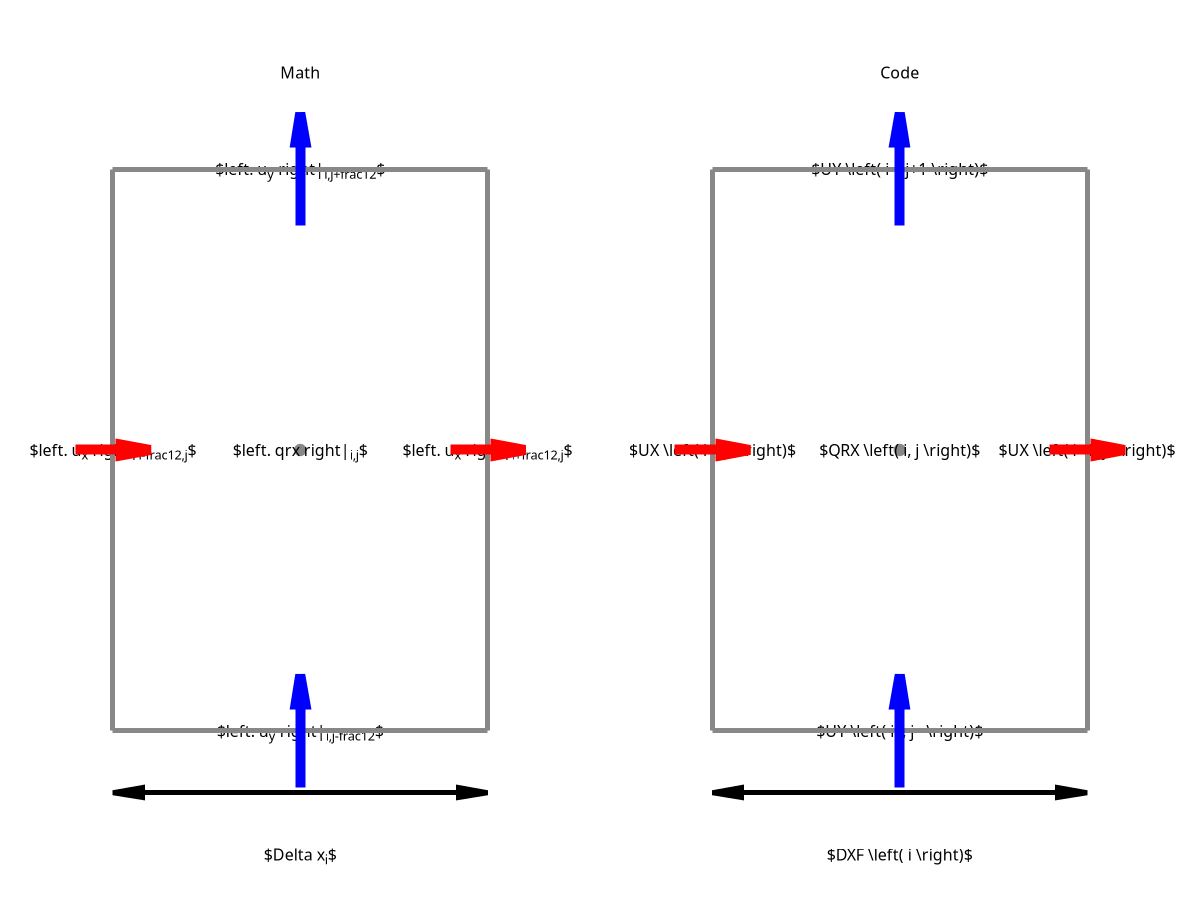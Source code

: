 reset
{
  set terminal epslatex standalone color size 8,4 font ',17'
  set output 'compute_potential1.tex'
  unset border
  set lmargin 0.
  set rmargin 0.
  set bmargin 0.
  set tmargin 0.
  unset xlabel
  unset ylabel
  set xrange [0:8]
  set yrange [0:4]
  unset xtics
  unset ytics
  set format x ''
  set format y ''
  set style line 1 lc rgb '#888888' lw 5
  set style line 2 lc rgb '#FF0000' lw 10
  set style line 3 lc rgb '#0000FF' lw 10
  set style line 4 lc rgb '#000000' lw 5
  set style arrow 1 nohead front ls 1
  set style arrow 2 head size 0.2,10 filled front ls 2
  set style arrow 3 head size 0.2,10 filled front ls 3
  set style arrow 4 heads size 0.2,10 filled front ls 4
  al = 0.25
## left
  set label 'Math' center at graph 0.25, graph 0.92
  ox = 0.75
  oy = 0.75
  lx = 2.5
  ly = 2.5
# grid
  set arrow from first ox,    first oy    to first ox+lx, first oy    as 1
  set arrow from first ox,    first oy+ly to first ox+lx, first oy+ly as 1
  set arrow from first ox,    first oy    to first ox,    first oy+ly as 1
  set arrow from first ox+lx, first oy    to first ox+lx, first oy+ly as 1
# grid size
  set arrow from first ox,    first oy-1.1*al to first ox+lx, first oy-1.1*al as 4
  set label '$\Delta x_i$' center at first ox+0.5*lx, first oy-2.2*al
# ux
  set arrow from first ox-al,     first oy+0.5*ly to first ox+al,     first oy+0.5*ly as 2
  set arrow from first ox+lx-al,  first oy+0.5*ly to first ox+lx+al,  first oy+0.5*ly as 2
  set label '$\left. u_x \right|_{i-\frac{1}{2},j}$' center at first ox,   oy+0.5*ly front
  set label '$\left. u_x \right|_{i+\frac{1}{2},j}$' center at first ox+lx,oy+0.5*ly front
# uy
  set arrow from first ox+0.5*ly, first oy-al     to first ox+0.5*ly, first oy+al     as 3
  set arrow from first ox+0.5*ly, first oy+lx-al  to first ox+0.5*ly, first oy+lx+al  as 3
  set label '$\left. u_y \right|_{i,j-\frac{1}{2}}$' center at first ox+0.5*lx,oy    front
  set label '$\left. u_y \right|_{i,j+\frac{1}{2}}$' center at first ox+0.5*lx,oy+ly front
# qrx
  set object circle center first ox+0.5*lx, first oy+0.5*ly size first 0.125*al fs solid 1.0 fc rgb '#888888' lw 3
  set label '$\left. qrx \right|_{i,j}$' center at first ox+0.5*lx,oy+0.5*ly front
## right
  set label 'Code' center at graph 0.75, graph 0.92
  ox = 4.75
  oy = 0.75
  lx = 2.5
  ly = 2.5
# grid
  set arrow from first ox   , first oy    to first ox+lx, first oy    as 1
  set arrow from first ox   , first oy+ly to first ox+lx, first oy+ly as 1
  set arrow from first ox   , first oy    to first ox   , first oy+ly as 1
  set arrow from first ox+lx, first oy    to first ox+lx, first oy+ly as 1
# grid size
  set arrow from first ox,    first oy-1.1*al to first ox+lx, first oy-1.1*al as 4
  set label '$DXF \left( i \right)$' center at first ox+0.5*lx, first oy-2.2*al
# ux
  set arrow from first ox-al,     first oy+0.5*ly to first ox+al,     first oy+0.5*ly as 2
  set arrow from first ox+lx-al,  first oy+0.5*ly to first ox+lx+al,  first oy+0.5*ly as 2
  set label '$UX \left( i  , j   \right)$' center at first ox,   oy+0.5*ly front
  set label '$UX \left( i+1, j   \right)$' center at first ox+lx,oy+0.5*ly front
# uy
  set arrow from first ox+0.5*ly, first oy-al     to first ox+0.5*ly, first oy+al     as 3
  set arrow from first ox+0.5*ly, first oy+lx-al  to first ox+0.5*ly, first oy+lx+al  as 3
  set label '$UY \left( i  , j   \right)$' center at first ox+0.5*lx,oy    front
  set label '$UY \left( i  , j+1 \right)$' center at first ox+0.5*lx,oy+ly front
# qrx
  set object circle center first ox+0.5*lx, first oy+0.5*ly size first 0.125*al fs solid 1.0 fc rgb '#888888' lw 3
  set label '$QRX \left( i, j \right)$' center at first ox+0.5*lx,oy+0.5*ly front
  plot \
    NaN notitle
}

reset
{
  lx = 7.
  ly = 11.
  #
  set terminal epslatex standalone color size 2*lx+6.,ly+2. font ',20'
  set output 'compute_potential2.tex'
  #
  unset border
  set lmargin 0.
  set rmargin 0.
  set bmargin 0.
  set tmargin 0.
  #
  unset xlabel
  unset ylabel
  #
  set xrange [-2.5:2*lx+3.5]
  set yrange [-0.5:ly+1.5]
  #
  unset xtics
  unset ytics
  #
  set style line 1 lc rgb '#000000' lw 5  dt 2
  set style line 2 lc rgb '#000000' lw 10
  set style line 3 lc rgb '#FF0000' lw 10
  #
  set style arrow 1 nohead front ls 1
  set style arrow 2 head size graph 0.02,20. filled front ls 2
  set style arrow 3 head size graph 0.02,20. filled front ls 3
  #
  ## left
  ox = 0.
  oy = 0.
  # process 0
  set object rectangle from first ox+0., first oy+0. to first ox+lx, first oy+3. fc rgb '#FF0000' fillstyle solid 0.25 border lc rgb '#000000' lw 20 back
  set label 'mpirank 0' center at first -1.25, first 1.5
  # process 1
  set object rectangle from first ox+0., first oy+3. to first ox+lx, first oy+7. fc rgb '#0000FF' fillstyle solid 0.25 border lc rgb '#000000' lw 20 back
  set label 'mpirank 1' center at first -1.25, first 5.0
  # process 2
  set object rectangle from first ox+0., first oy+7. to first ox+lx, first oy+ly fc rgb '#33AA00' fillstyle solid 0.25 border lc rgb '#000000' lw 20 back
  set label 'mpirank 2' center at first -1.25, first 9.0
  # horizontal
  do for [j=0:ly:1] {
    set arrow from first ox+0., first j to first ox+lx, j as 1
  }
  # vertical
  do for [i=0:lx:1] {
    set arrow from first ox+i, first 0. to first ox+i, ly as 1
  }
  # potential positions
  do for [j=1:ly:1] {
    do for [i=1:lx:1] {
      set object circle center first ox+(i-0.5), first oy+(j-0.5) size first 1./32. fs solid 1.0 fc rgb '#888888' lw 3
    }
  }
  # memory alignment
  set arrow from first ox-0.5, first oy+0.5 to first ox+lx   +0.5, first oy+0.5 as 3
  set arrow from first ox-0.5, first oy+1.5 to first ox+lx/3.+0.5, first oy+1.5 as 3
  ## right
  ox = lx+3.
  oy = 0.
  # process 0
  set object rectangle from first ox+0., first oy+0. to first ox+2., first oy+ly fc rgb '#FF0000' fillstyle solid 0.25 border lc rgb '#000000' lw 20 back
  set label 'mpirank 0' center at first ox+1.0, first ly+1.0
  # process 1
  set object rectangle from first ox+2., first oy+0. to first ox+4., first oy+ly fc rgb '#0000FF' fillstyle solid 0.25 border lc rgb '#000000' lw 20 back
  set label 'mpirank 1' center at first ox+3.0, first ly+1.0
  # process 2
  set object rectangle from first ox+4., first oy+0. to first ox+lx, first oy+ly fc rgb '#33AA00' fillstyle solid 0.25 border lc rgb '#000000' lw 20 back
  set label 'mpirank 2' center at first ox+5.5, first ly+1.0
  # horizontal
  do for [j=0:ly:1] {
    set arrow from first ox+0., first j to first ox+lx, j as 1
  }
  # vertical
  do for [i=0:lx:1] {
    set arrow from first ox+i, first 0. to first ox+i, ly as 1
  }
  # potential positions
  do for [j=1:ly:1] {
    do for [i=1:lx:1] {
      set object circle center first ox+(i-0.5), first oy+(j-0.5) size first 1./32. fs solid 1.0 fc rgb '#888888' lw 3
    }
  }
  # memory alignment
  set arrow from first ox+0.5, first oy-0.5 to first ox+0.5, first oy+ly   +0.5 as 3
  set arrow from first ox+1.5, first oy-0.5 to first ox+1.5, first oy+ly/3.+0.5 as 3
  ## arrow
  set arrow from first lx+0.5, first 0.5*ly to first lx+2.5, first 0.5*ly as 2
  plot \
    NaN notitle
}

reset
{
  lx = 7.
  ly = 11.
  #
  set terminal epslatex standalone color size 2*lx+6.,ly+2. font ',20'
  set output 'compute_potential3.tex'
  #
  unset border
  set lmargin 0.
  set rmargin 0.
  set bmargin 0.
  set tmargin 0.
  #
  unset xlabel
  unset ylabel
  #
  set xrange [-2.5:2*lx+3.5]
  set yrange [-0.5:ly+1.5]
  #
  unset xtics
  unset ytics
  #
  set style line 1 lc rgb '#000000' lw 5  dt 2
  set style line 2 lc rgb '#000000' lw 10
  set style line 3 lc rgb '#FF0000' lw 10
  #
  set style arrow 1 nohead front ls 1
  set style arrow 2 head size graph 0.02,20. filled front ls 2
  set style arrow 3 head size graph 0.02,20. filled front ls 3
  #
  ## left
  ox = 0.
  oy = 0.
  # process 0
  set object rectangle from first ox+0., first oy+0. to first ox+2., first oy+ly fc rgb '#FF0000' fillstyle solid 0.25 border lc rgb '#000000' lw 20 back
  set label 'mpirank 0' center at first ox+1.0, first ly+1.0
  # process 1
  set object rectangle from first ox+2., first oy+0. to first ox+4., first oy+ly fc rgb '#0000FF' fillstyle solid 0.25 border lc rgb '#000000' lw 20 back
  set label 'mpirank 1' center at first ox+3.0, first ly+1.0
  # process 2
  set object rectangle from first ox+4., first oy+0. to first ox+lx, first oy+ly fc rgb '#33AA00' fillstyle solid 0.25 border lc rgb '#000000' lw 20 back
  set label 'mpirank 2' center at first ox+5.5, first ly+1.0
  # horizontal
  do for [j=0:ly:1] {
    set arrow from first ox+0., first j to first ox+lx, j as 1
  }
  # vertical
  do for [i=0:lx:1] {
    set arrow from first ox+i, first 0. to first ox+i, ly as 1
  }
  # potential positions
  do for [j=1:ly:1] {
    do for [i=1:lx:1] {
      set object circle center first ox+(i-0.5), first oy+(j-0.5) size first 1./32. fs solid 1.0 fc rgb '#888888' lw 3
    }
  }
  # memory alignment
  set arrow from first ox+0.5, first oy-0.5 to first ox+0.5, first oy+ly   +0.5 as 3
  set arrow from first ox+1.5, first oy-0.5 to first ox+1.5, first oy+ly/3.+0.5 as 3
  ## right
  ox = lx+3.
  oy = 0.
  # process 0
  set object rectangle from first ox+0., first oy+0. to first ox+2., first oy+6. fc rgb '#FF0000' fillstyle solid 0.25 border lc rgb '#000000' lw 20 back
  set label 'mpirank 0' center at first ox+1.0, first ly+1.0
  # process 1
  set object rectangle from first ox+2., first oy+0. to first ox+4., first oy+6. fc rgb '#0000FF' fillstyle solid 0.25 border lc rgb '#000000' lw 20 back
  set label 'mpirank 1' center at first ox+3.0, first ly+1.0
  # process 2
  set object rectangle from first ox+4., first oy+0. to first ox+lx, first oy+6. fc rgb '#33AA00' fillstyle solid 0.25 border lc rgb '#000000' lw 20 back
  set label 'mpirank 2' center at first ox+5.5, first ly+1.0
  # horizontal
  do for [j=0:6.:1] {
    set arrow from first ox+0., first j to first ox+lx, j as 1
  }
  # vertical
  do for [i=0:lx:1] {
    set arrow from first ox+i, first 0. to first ox+i, 6. as 1
  }
  # potential positions
  do for [j=1:6:1] {
    do for [i=1:lx:1] {
      set object circle center first ox+(i-0.5), first oy+(j-0.5) size first 1./32. fs solid 1.0 fc rgb '#888888' lw 3
    }
  }
  # memory alignment
  set arrow from first ox+0.5, first oy-0.5 to first ox+0.5, first oy+6.+0.5 as 3
  set arrow from first ox+1.5, first oy-0.5 to first ox+1.5, first oy+2.+0.5 as 3
  ## arrow
  set arrow from first lx+0.5, first 0.5*ly to first lx+2.5, first 0.5*ly as 2
  plot \
    NaN notitle
}

reset
{
  array xf[4] = [0., 1.0, 2.5, 4.5]
  #
  set terminal epslatex standalone color size 13.,4.5 font ',20'
  set output 'compute_potential4.tex'
  #
  unset border
  set lmargin 0.
  set rmargin 0.
  set bmargin 0.
  set tmargin 0.
  #
  unset xlabel
  unset ylabel
  #
  set xrange [0.:13.]
  set yrange [0.:4.5]
  #
  unset xtics
  unset ytics
  #
  set style line 1 lc rgb '#000000' lw 10
  #
  set style arrow 1 nohead front ls 1
  set style arrow 2 heads size 0.1,20 filled front ls 1
  ly = 2.5
  ## left
  ox = 1.00
  oy = 0.75
  set label 'Math' center at first 3.25, first 4.25
# grid
  set arrow from first ox+xf[1], first oy    to first ox+xf[4], first oy    as 1
  set arrow from first ox+xf[1], first oy+ly to first ox+xf[4], first oy+ly as 1
  do for [i=1:4:1] {
    set arrow from first ox+xf[i], first oy to first ox+xf[i], first oy+ly as 1
  }
# pressure dots
  array strings[3] = ['$\Psi_{i-1,J}$', '$\Psi_{i,J}$', '$\Psi_{i+1,J}$']
  do for [i=1:3:1] {
    set object circle center first ox+0.5*(xf[i]+xf[i+1]), first oy+0.5*ly size first 1./32. fs solid 1.0 fc rgb '#888888' lw 3
    set label strings[i] center at first ox+0.5*(xf[i]+xf[i+1]), first oy+0.5*ly
  }
# grid size
  set arrow from first ox+0.5*(xf[1]+xf[2]), first oy+ly+0.25 to first ox+0.5*(xf[2]+xf[3]), first oy+ly+0.25 as 2
  set label '$\Delta x_{i-\frac{1}{2}}$' center at first ox+xf[2], first oy+ly+0.5
  set arrow from first ox+xf[2], first oy-0.25 to first ox+xf[3], first oy-0.25 as 2
  set label '$\Delta x_i$' center at first ox+0.5*(xf[2]+xf[3]), first oy-0.5
  set arrow from first ox+0.5*(xf[2]+xf[3]), first oy+ly+0.25 to first ox+0.5*(xf[3]+xf[4]), first oy+ly+0.25 as 2
  set label '$\Delta x_{i+\frac{1}{2}}$' center at first ox+xf[3], first oy+ly+0.5
  # ## right
  ox = 7.50
  oy = 0.75
  set label 'Code' center at first 9.75, first 4.25
# grid
  set arrow from first ox+xf[1], first oy    to first ox+xf[4], first oy    as 1
  set arrow from first ox+xf[1], first oy+ly to first ox+xf[4], first oy+ly as 1
  do for [i=1:4:1] {
    set arrow from first ox+xf[i], first oy to first ox+xf[i], first oy+ly as 1
  }
# pressure dots
  array strings[3] = ['$QCX \left( i-1, J \right)$', '$QCX \left( i, J \right)$', '$QCX \left( i+1, J \right)$']
  do for [i=1:3:1] {
    set object circle center first ox+0.5*(xf[i]+xf[i+1]), first oy+0.5*ly size first 1./32. fs solid 1.0 fc rgb '#888888' lw 3
    if(i % 2 == 0){
      set label strings[i] center at first ox+0.5*(xf[i]+xf[i+1]), first oy+0.5*ly+0.25
    }else{
      set label strings[i] center at first ox+0.5*(xf[i]+xf[i+1]), first oy+0.5*ly-0.25
    }
  }
# grid size
  set arrow from first ox+0.5*(xf[1]+xf[2]), first oy+ly+0.25 to first ox+0.5*(xf[2]+xf[3]), first oy+ly+0.25 as 2
  set label '$DXC \left( i \right)$' center at first ox+xf[2], first oy+ly+0.5
  set arrow from first ox+xf[2], first oy-0.25 to first ox+xf[3], first oy-0.25 as 2
  set label '$DXF \left( i \right)$' center at first ox+0.5*(xf[2]+xf[3]), first oy-0.5
  set arrow from first ox+0.5*(xf[2]+xf[3]), first oy+ly+0.25 to first ox+0.5*(xf[3]+xf[4]), first oy+ly+0.25 as 2
  set label '$DXC \left( i + 1 \right)$' center at first ox+xf[3], first oy+ly+0.5
  plot \
    NaN notitle
}

reset
{
  lx = 7.
  ly = 6.
  #
  set terminal epslatex standalone color size 2*lx+6.,ly+2. font ',20'
  set output 'compute_potential5.tex'
  #
  unset border
  set lmargin 0.
  set rmargin 0.
  set bmargin 0.
  set tmargin 0.
  #
  unset xlabel
  unset ylabel
  #
  set xrange [-2.5:2*lx+3.5]
  set yrange [-0.5:ly+1.5]
  #
  unset xtics
  unset ytics
  #
  set style line 1 lc rgb '#000000' lw 5  dt 2
  set style line 2 lc rgb '#000000' lw 10
  set style line 3 lc rgb '#FF0000' lw 10
  #
  set style arrow 1 nohead front ls 1
  set style arrow 2 head size graph 0.02,20. filled front ls 2
  set style arrow 3 head size graph 0.02,20. filled front ls 3
  #
  ## left
  ox = -2.
  oy = 0.
  # process 0
  set object rectangle from first ox+0., first oy+0. to first ox+2., first oy+ly fc rgb '#FF0000' fillstyle solid 0.25 border lc rgb '#000000' lw 20 back
  set label 'mpirank 0' center at first ox+1.0, first ly+1.0
  # process 1
  set object rectangle from first ox+2., first oy+0. to first ox+4., first oy+ly fc rgb '#0000FF' fillstyle solid 0.25 border lc rgb '#000000' lw 20 back
  set label 'mpirank 1' center at first ox+3.0, first ly+1.0
  # process 2
  set object rectangle from first ox+4., first oy+0. to first ox+lx, first oy+ly fc rgb '#33AA00' fillstyle solid 0.25 border lc rgb '#000000' lw 20 back
  set label 'mpirank 2' center at first ox+5.5, first ly+1.0
  # horizontal
  do for [j=0:ly:1] {
    set arrow from first ox+0., first j to first ox+lx, j as 1
  }
  # vertical
  do for [i=0:lx:1] {
    set arrow from first ox+i, first 0. to first ox+i, ly as 1
  }
  # potential positions
  do for [j=1:6:1] {
    do for [i=1:lx:1] {
      set object circle center first ox+(i-0.5), first oy+(j-0.5) size first 1./32. fs solid 1.0 fc rgb '#888888' lw 3
    }
  }
  # memory alignment
  set arrow from first ox+0.5, first oy-0.5 to first ox+0.5, first oy+ly   +0.5 as 3
  set arrow from first ox+1.5, first oy-0.5 to first ox+1.5, first oy+ly/3.+0.5 as 3
  ## right
  ox = lx+1.
  oy = 0.
  # process 0
  set object rectangle from first ox+0., first oy+0. to first ox+lx, first oy+2. fc rgb '#FF0000' fillstyle solid 0.25 border lc rgb '#000000' lw 20 back
  set label 'mpirank 0' center at first ox+lx+1.0, first oy+1.0
  # process 1
  set object rectangle from first ox+0., first oy+2. to first ox+lx, first oy+4. fc rgb '#0000FF' fillstyle solid 0.25 border lc rgb '#000000' lw 20 back
  set label 'mpirank 1' center at first ox+lx+1.0, first oy+3.0
  # process 2
  set object rectangle from first ox+0., first oy+4. to first ox+lx, first oy+6. fc rgb '#33AA00' fillstyle solid 0.25 border lc rgb '#000000' lw 20 back
  set label 'mpirank 2' center at first ox+lx+1.0, first oy+5.0
  # horizontal
  do for [j=0:6.:1] {
    set arrow from first ox+0., first j to first ox+lx, j as 1
  }
  # vertical
  do for [i=0:lx:1] {
    set arrow from first ox+i, first 0. to first ox+i, 6. as 1
  }
  # potential positions
  do for [j=1:6:1] {
    do for [i=1:lx:1] {
      set object circle center first ox+(i-0.5), first oy+(j-0.5) size first 1./32. fs solid 1.0 fc rgb '#888888' lw 3
    }
  }
  # memory alignment
  set arrow from first ox-0.5, first oy+0.5 to first ox+lx+0.5, first oy+0.5 as 3
  set arrow from first ox-0.5, first oy+1.5 to first ox   +2.5, first oy+1.5 as 3
  ## arrow
  set arrow from first lx-1.5, first 0.5*ly to first lx+0.5, first 0.5*ly as 2
  plot \
    NaN notitle
}

reset
{
  lx = 7.
  ly = 6.
  #
  set terminal epslatex standalone color size 2*lx+6.,ly+2. font ',20'
  set output 'compute_potential6.tex'
  #
  unset border
  set lmargin 0.
  set rmargin 0.
  set bmargin 0.
  set tmargin 0.
  #
  unset xlabel
  unset ylabel
  #
  set xrange [-2.5:2*lx+3.5]
  set yrange [-0.5:ly+1.5]
  #
  unset xtics
  unset ytics
  #
  set style line 1 lc rgb '#000000' lw 5  dt 2
  set style line 2 lc rgb '#000000' lw 10
  set style line 3 lc rgb '#FF0000' lw 10
  #
  set style arrow 1 nohead front ls 1
  set style arrow 2 head size graph 0.02,20. filled front ls 2
  set style arrow 3 head size graph 0.02,20. filled front ls 3
  #
  ## left
  ox = 0.
  oy = 0.
  # process 0
  set object rectangle from first ox+0., first oy+0. to first ox+lx, first oy+2. fc rgb '#FF0000' fillstyle solid 0.25 border lc rgb '#000000' lw 20 back
  set label 'mpirank 0' center at first ox-1.0, first oy+1.0
  # process 1
  set object rectangle from first ox+0., first oy+2. to first ox+lx, first oy+4. fc rgb '#0000FF' fillstyle solid 0.25 border lc rgb '#000000' lw 20 back
  set label 'mpirank 1' center at first ox-1.0, first oy+3.0
  # process 2
  set object rectangle from first ox+0., first oy+4. to first ox+lx, first oy+6. fc rgb '#33AA00' fillstyle solid 0.25 border lc rgb '#000000' lw 20 back
  set label 'mpirank 2' center at first ox-1.0, first oy+5.0
  # horizontal
  do for [j=0:6.:1] {
    set arrow from first ox+0., first j to first ox+lx, j as 1
  }
  # vertical
  do for [i=0:lx:1] {
    set arrow from first ox+i, first 0. to first ox+i, 6. as 1
  }
  # potential positions
  do for [j=1:6:1] {
    do for [i=1:lx:1] {
      set object circle center first ox+(i-0.5), first oy+(j-0.5) size first 1./32. fs solid 1.0 fc rgb '#888888' lw 3
    }
  }
  # memory alignment
  set arrow from first ox-0.5, first oy+0.5 to first ox+lx+0.5, first oy+0.5 as 3
  set arrow from first ox-0.5, first oy+1.5 to first ox   +2.5, first oy+1.5 as 3
  ## right
  ox = lx+3.
  oy = 0.
  # process 0
  set object rectangle from first ox+0., first oy+0. to first ox+2., first oy+ly fc rgb '#FF0000' fillstyle solid 0.25 border lc rgb '#000000' lw 20 back
  set label 'mpirank 0' center at first ox+1.0, first ly+1.0
  # process 1
  set object rectangle from first ox+2., first oy+0. to first ox+4., first oy+ly fc rgb '#0000FF' fillstyle solid 0.25 border lc rgb '#000000' lw 20 back
  set label 'mpirank 1' center at first ox+3.0, first ly+1.0
  # process 2
  set object rectangle from first ox+4., first oy+0. to first ox+lx, first oy+ly fc rgb '#33AA00' fillstyle solid 0.25 border lc rgb '#000000' lw 20 back
  set label 'mpirank 2' center at first ox+5.5, first ly+1.0
  # horizontal
  do for [j=0:ly:1] {
    set arrow from first ox+0., first j to first ox+lx, j as 1
  }
  # vertical
  do for [i=0:lx:1] {
    set arrow from first ox+i, first 0. to first ox+i, ly as 1
  }
  # potential positions
  do for [j=1:6:1] {
    do for [i=1:lx:1] {
      set object circle center first ox+(i-0.5), first oy+(j-0.5) size first 1./32. fs solid 1.0 fc rgb '#888888' lw 3
    }
  }
  # memory alignment
  set arrow from first ox+0.5, first oy-0.5 to first ox+0.5, first oy+ly   +0.5 as 3
  set arrow from first ox+1.5, first oy-0.5 to first ox+1.5, first oy+ly/3.+0.5 as 3
  ## arrow
  set arrow from first lx+0.5, first 0.5*ly to first lx+2.5, first 0.5*ly as 2
  plot \
    NaN notitle
}

reset
{
  lx = 7.
  ly = 11.
  #
  set terminal epslatex standalone color size 2*lx+6.,ly+2. font ',20'
  set output 'compute_potential7.tex'
  #
  unset border
  set lmargin 0.
  set rmargin 0.
  set bmargin 0.
  set tmargin 0.
  #
  unset xlabel
  unset ylabel
  #
  set xrange [-2.5:2*lx+3.5]
  set yrange [-0.5:ly+1.5]
  #
  unset xtics
  unset ytics
  #
  set style line 1 lc rgb '#000000' lw 5  dt 2
  set style line 2 lc rgb '#000000' lw 10
  set style line 3 lc rgb '#FF0000' lw 10
  #
  set style arrow 1 nohead front ls 1
  set style arrow 2 head size graph 0.02,20. filled front ls 2
  set style arrow 3 head size graph 0.02,20. filled front ls 3
  #
  ## left
  ox = 0.
  oy = 0.
  # process 0
  set object rectangle from first ox+0., first oy+0. to first ox+2., first oy+6. fc rgb '#FF0000' fillstyle solid 0.25 border lc rgb '#000000' lw 20 back
  set label 'mpirank 0' center at first ox+1.0, first ly+1.0
  # process 1
  set object rectangle from first ox+2., first oy+0. to first ox+4., first oy+6. fc rgb '#0000FF' fillstyle solid 0.25 border lc rgb '#000000' lw 20 back
  set label 'mpirank 1' center at first ox+3.0, first ly+1.0
  # process 2
  set object rectangle from first ox+4., first oy+0. to first ox+lx, first oy+6. fc rgb '#33AA00' fillstyle solid 0.25 border lc rgb '#000000' lw 20 back
  set label 'mpirank 2' center at first ox+5.5, first ly+1.0
  # horizontal
  do for [j=0:6.:1] {
    set arrow from first ox+0., first j to first ox+lx, j as 1
  }
  # vertical
  do for [i=0:lx:1] {
    set arrow from first ox+i, first 0. to first ox+i, 6. as 1
  }
  # potential positions
  do for [j=1:6:1] {
    do for [i=1:lx:1] {
      set object circle center first ox+(i-0.5), first oy+(j-0.5) size first 1./32. fs solid 1.0 fc rgb '#888888' lw 3
    }
  }
  # memory alignment
  set arrow from first ox+0.5, first oy-0.5 to first ox+0.5, first oy+6.+0.5 as 3
  set arrow from first ox+1.5, first oy-0.5 to first ox+1.5, first oy+2.+0.5 as 3
  ## left
  ox = lx+3.
  oy = 0.
  # process 0
  set object rectangle from first ox+0., first oy+0. to first ox+2., first oy+ly fc rgb '#FF0000' fillstyle solid 0.25 border lc rgb '#000000' lw 20 back
  set label 'mpirank 0' center at first ox+1.0, first ly+1.0
  # process 1
  set object rectangle from first ox+2., first oy+0. to first ox+4., first oy+ly fc rgb '#0000FF' fillstyle solid 0.25 border lc rgb '#000000' lw 20 back
  set label 'mpirank 1' center at first ox+3.0, first ly+1.0
  # process 2
  set object rectangle from first ox+4., first oy+0. to first ox+lx, first oy+ly fc rgb '#33AA00' fillstyle solid 0.25 border lc rgb '#000000' lw 20 back
  set label 'mpirank 2' center at first ox+5.5, first ly+1.0
  # horizontal
  do for [j=0:ly:1] {
    set arrow from first ox+0., first j to first ox+lx, j as 1
  }
  # vertical
  do for [i=0:lx:1] {
    set arrow from first ox+i, first 0. to first ox+i, ly as 1
  }
  # potential positions
  do for [j=1:ly:1] {
    do for [i=1:lx:1] {
      set object circle center first ox+(i-0.5), first oy+(j-0.5) size first 1./32. fs solid 1.0 fc rgb '#888888' lw 3
    }
  }
  # memory alignment
  set arrow from first ox+0.5, first oy-0.5 to first ox+0.5, first oy+ly   +0.5 as 3
  set arrow from first ox+1.5, first oy-0.5 to first ox+1.5, first oy+ly/3.+0.5 as 3
  ## arrow
  set arrow from first lx+0.5, first 0.5*ly to first lx+2.5, first 0.5*ly as 2
  plot \
    NaN notitle
}

reset
{
  lx = 7.
  ly = 11.
  #
  set terminal epslatex standalone color size 2*lx+6.,ly+2. font ',20'
  set output 'compute_potential8.tex'
  #
  unset border
  set lmargin 0.
  set rmargin 0.
  set bmargin 0.
  set tmargin 0.
  #
  unset xlabel
  unset ylabel
  #
  set xrange [-0.5:2*lx+5.5]
  set yrange [-0.5:ly+1.5]
  #
  unset xtics
  unset ytics
  #
  set style line 1 lc rgb '#000000' lw 5  dt 2
  set style line 2 lc rgb '#000000' lw 10
  set style line 3 lc rgb '#FF0000' lw 10
  #
  set style arrow 1 nohead front ls 1
  set style arrow 2 head size graph 0.02,20. filled front ls 2
  set style arrow 3 head size graph 0.02,20. filled front ls 3
  #
  ## left
  ox = 0.
  oy = 0.
  # process 0
  set object rectangle from first ox+0., first oy+0. to first ox+2., first oy+ly fc rgb '#FF0000' fillstyle solid 0.25 border lc rgb '#000000' lw 20 back
  set label 'mpirank 0' center at first ox+1.0, first ly+1.0
  # process 1
  set object rectangle from first ox+2., first oy+0. to first ox+4., first oy+ly fc rgb '#0000FF' fillstyle solid 0.25 border lc rgb '#000000' lw 20 back
  set label 'mpirank 1' center at first ox+3.0, first ly+1.0
  # process 2
  set object rectangle from first ox+4., first oy+0. to first ox+lx, first oy+ly fc rgb '#33AA00' fillstyle solid 0.25 border lc rgb '#000000' lw 20 back
  set label 'mpirank 2' center at first ox+5.5, first ly+1.0
  # horizontal
  do for [j=0:ly:1] {
    set arrow from first ox+0., first j to first ox+lx, j as 1
  }
  # vertical
  do for [i=0:lx:1] {
    set arrow from first ox+i, first 0. to first ox+i, ly as 1
  }
  # potential positions
  do for [j=1:ly:1] {
    do for [i=1:lx:1] {
      set object circle center first ox+(i-0.5), first oy+(j-0.5) size first 1./32. fs solid 1.0 fc rgb '#888888' lw 3
    }
  }
  # memory alignment
  set arrow from first ox+0.5, first oy-0.5 to first ox+0.5, first oy+ly   +0.5 as 3
  set arrow from first ox+1.5, first oy-0.5 to first ox+1.5, first oy+ly/3.+0.5 as 3
  ## right
  ox = lx+3.
  oy = 0.
  # process 0
  set object rectangle from first ox+0., first oy+0. to first ox+lx, first oy+3. fc rgb '#FF0000' fillstyle solid 0.25 border lc rgb '#000000' lw 20 back
  set label 'mpirank 0' center at first 2.*lx+4., first 1.5
  # process 1
  set object rectangle from first ox+0., first oy+3. to first ox+lx, first oy+7. fc rgb '#0000FF' fillstyle solid 0.25 border lc rgb '#000000' lw 20 back
  set label 'mpirank 1' center at first 2.*lx+4., first 5.0
  # process 2
  set object rectangle from first ox+0., first oy+7. to first ox+lx, first oy+ly fc rgb '#33AA00' fillstyle solid 0.25 border lc rgb '#000000' lw 20 back
  set label 'mpirank 2' center at first 2.*lx+4., first 9.0
  # horizontal
  do for [j=0:ly:1] {
    set arrow from first ox+0., first j to first ox+lx, j as 1
  }
  # vertical
  do for [i=0:lx:1] {
    set arrow from first ox+i, first 0. to first ox+i, ly as 1
  }
  # potential positions
  do for [j=1:ly:1] {
    do for [i=1:lx:1] {
      set object circle center first ox+(i-0.5), first oy+(j-0.5) size first 1./32. fs solid 1.0 fc rgb '#888888' lw 3
    }
  }
  # memory alignment
  set arrow from first ox-0.5, first oy+0.5 to first ox+lx   +0.5, first oy+0.5 as 3
  set arrow from first ox-0.5, first oy+1.5 to first ox+lx/3.+0.5, first oy+1.5 as 3
  ## arrow
  set arrow from first lx+0.5, first 0.5*ly to first lx+2.5, first 0.5*ly as 2
  plot \
    NaN notitle
}

